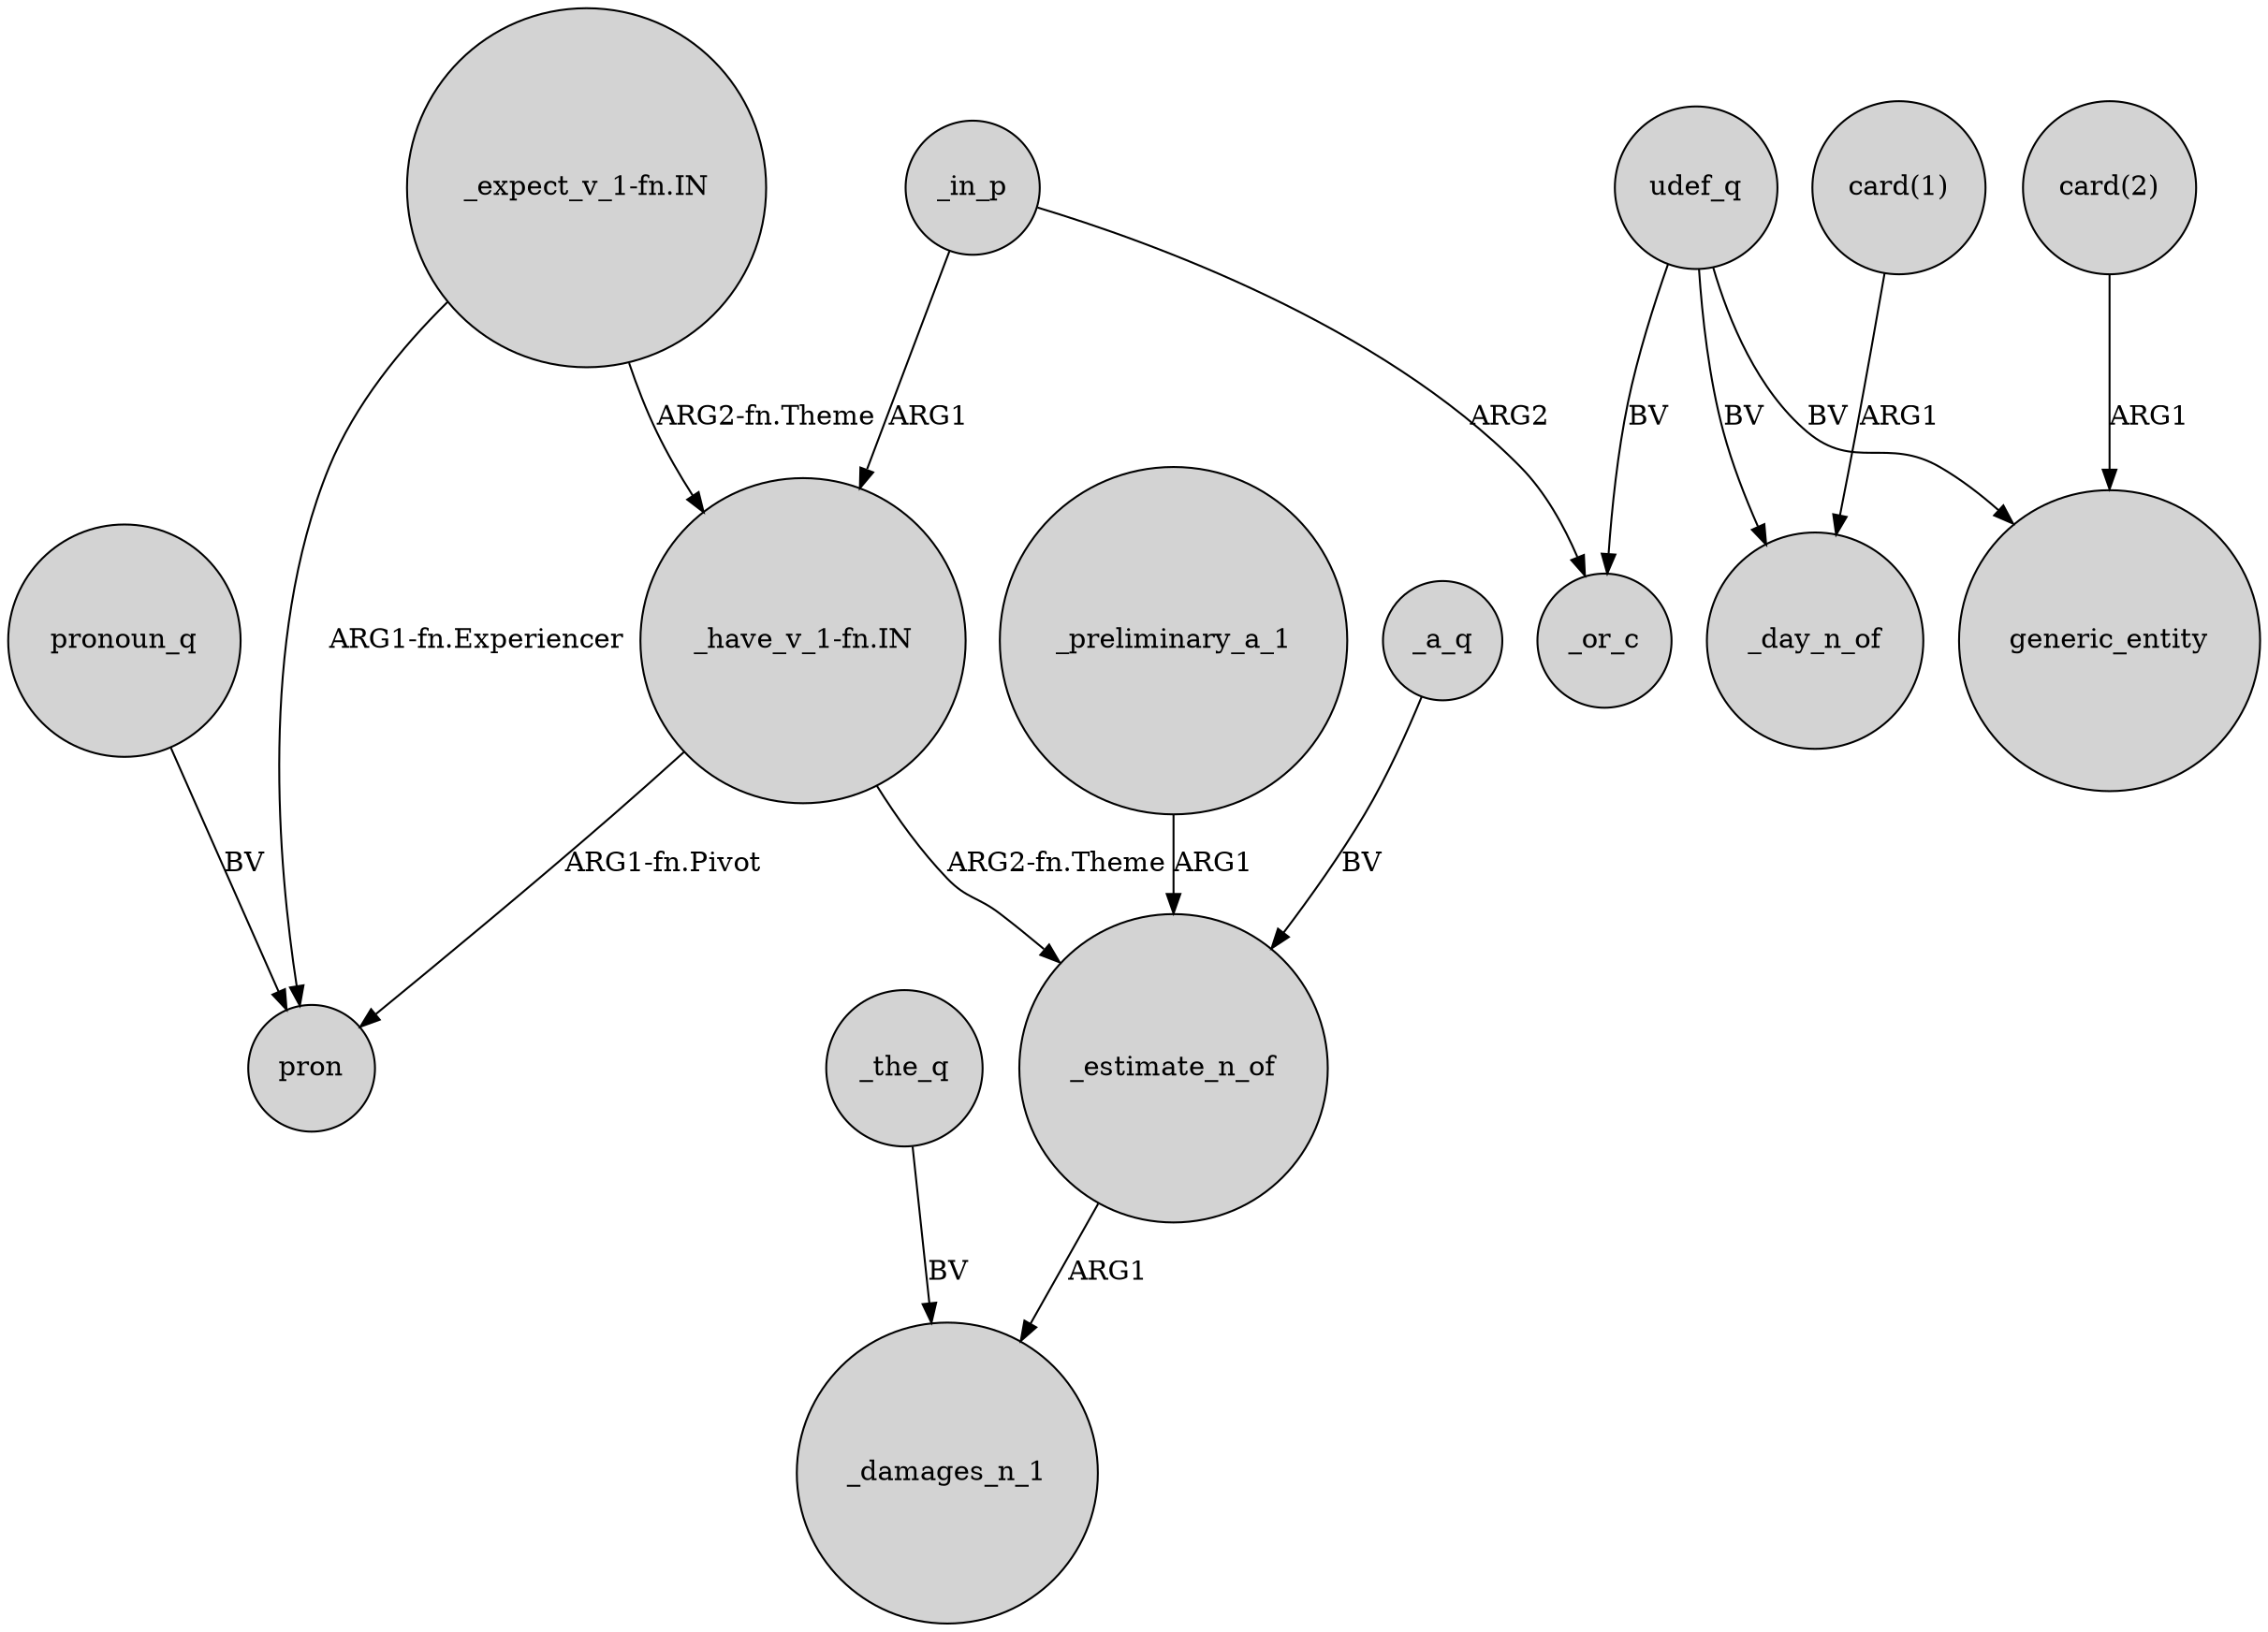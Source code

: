 digraph {
	node [shape=circle style=filled]
	"_expect_v_1-fn.IN" -> pron [label="ARG1-fn.Experiencer"]
	_in_p -> _or_c [label=ARG2]
	"card(1)" -> _day_n_of [label=ARG1]
	"card(2)" -> generic_entity [label=ARG1]
	"_expect_v_1-fn.IN" -> "_have_v_1-fn.IN" [label="ARG2-fn.Theme"]
	udef_q -> _day_n_of [label=BV]
	udef_q -> generic_entity [label=BV]
	_the_q -> _damages_n_1 [label=BV]
	_in_p -> "_have_v_1-fn.IN" [label=ARG1]
	udef_q -> _or_c [label=BV]
	"_have_v_1-fn.IN" -> pron [label="ARG1-fn.Pivot"]
	_preliminary_a_1 -> _estimate_n_of [label=ARG1]
	_estimate_n_of -> _damages_n_1 [label=ARG1]
	"_have_v_1-fn.IN" -> _estimate_n_of [label="ARG2-fn.Theme"]
	_a_q -> _estimate_n_of [label=BV]
	pronoun_q -> pron [label=BV]
}
